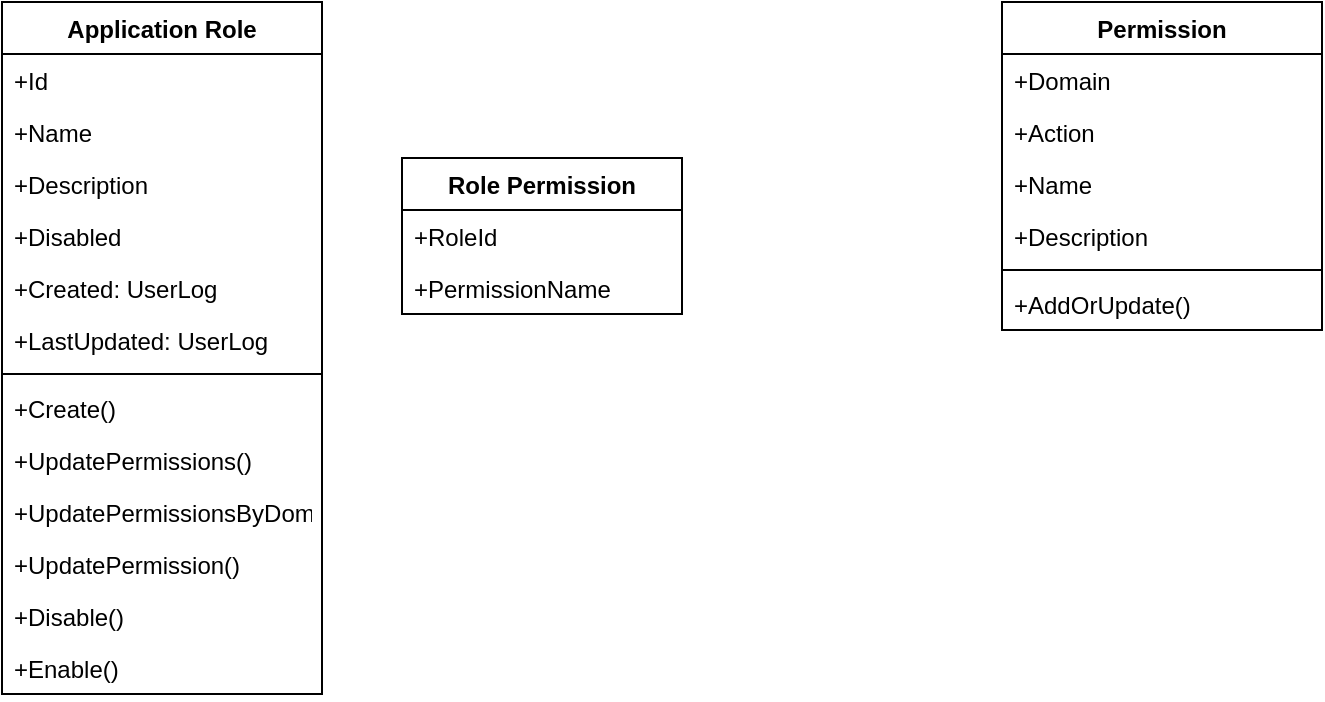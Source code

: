 <mxfile version="18.1.3" type="github">
  <diagram id="rJGMSJO-G2aYCOK9eQ6l" name="Page-1">
    <mxGraphModel dx="1422" dy="834" grid="1" gridSize="10" guides="1" tooltips="1" connect="1" arrows="1" fold="1" page="1" pageScale="1" pageWidth="850" pageHeight="1100" math="0" shadow="0">
      <root>
        <mxCell id="0" />
        <mxCell id="1" parent="0" />
        <mxCell id="6kbjrJlQ1d1qlkAxv2Zj-1" value="Application Role" style="swimlane;fontStyle=1;align=center;verticalAlign=top;childLayout=stackLayout;horizontal=1;startSize=26;horizontalStack=0;resizeParent=1;resizeParentMax=0;resizeLast=0;collapsible=1;marginBottom=0;" vertex="1" parent="1">
          <mxGeometry x="120" y="110" width="160" height="346" as="geometry" />
        </mxCell>
        <mxCell id="6kbjrJlQ1d1qlkAxv2Zj-2" value="+Id" style="text;strokeColor=none;fillColor=none;align=left;verticalAlign=top;spacingLeft=4;spacingRight=4;overflow=hidden;rotatable=0;points=[[0,0.5],[1,0.5]];portConstraint=eastwest;" vertex="1" parent="6kbjrJlQ1d1qlkAxv2Zj-1">
          <mxGeometry y="26" width="160" height="26" as="geometry" />
        </mxCell>
        <mxCell id="6kbjrJlQ1d1qlkAxv2Zj-14" value="+Name" style="text;strokeColor=none;fillColor=none;align=left;verticalAlign=top;spacingLeft=4;spacingRight=4;overflow=hidden;rotatable=0;points=[[0,0.5],[1,0.5]];portConstraint=eastwest;" vertex="1" parent="6kbjrJlQ1d1qlkAxv2Zj-1">
          <mxGeometry y="52" width="160" height="26" as="geometry" />
        </mxCell>
        <mxCell id="6kbjrJlQ1d1qlkAxv2Zj-13" value="+Description" style="text;strokeColor=none;fillColor=none;align=left;verticalAlign=top;spacingLeft=4;spacingRight=4;overflow=hidden;rotatable=0;points=[[0,0.5],[1,0.5]];portConstraint=eastwest;" vertex="1" parent="6kbjrJlQ1d1qlkAxv2Zj-1">
          <mxGeometry y="78" width="160" height="26" as="geometry" />
        </mxCell>
        <mxCell id="6kbjrJlQ1d1qlkAxv2Zj-12" value="+Disabled" style="text;strokeColor=none;fillColor=none;align=left;verticalAlign=top;spacingLeft=4;spacingRight=4;overflow=hidden;rotatable=0;points=[[0,0.5],[1,0.5]];portConstraint=eastwest;" vertex="1" parent="6kbjrJlQ1d1qlkAxv2Zj-1">
          <mxGeometry y="104" width="160" height="26" as="geometry" />
        </mxCell>
        <mxCell id="6kbjrJlQ1d1qlkAxv2Zj-23" value="+Created: UserLog" style="text;strokeColor=none;fillColor=none;align=left;verticalAlign=top;spacingLeft=4;spacingRight=4;overflow=hidden;rotatable=0;points=[[0,0.5],[1,0.5]];portConstraint=eastwest;" vertex="1" parent="6kbjrJlQ1d1qlkAxv2Zj-1">
          <mxGeometry y="130" width="160" height="26" as="geometry" />
        </mxCell>
        <mxCell id="6kbjrJlQ1d1qlkAxv2Zj-24" value="+LastUpdated: UserLog" style="text;strokeColor=none;fillColor=none;align=left;verticalAlign=top;spacingLeft=4;spacingRight=4;overflow=hidden;rotatable=0;points=[[0,0.5],[1,0.5]];portConstraint=eastwest;" vertex="1" parent="6kbjrJlQ1d1qlkAxv2Zj-1">
          <mxGeometry y="156" width="160" height="26" as="geometry" />
        </mxCell>
        <mxCell id="6kbjrJlQ1d1qlkAxv2Zj-3" value="" style="line;strokeWidth=1;fillColor=none;align=left;verticalAlign=middle;spacingTop=-1;spacingLeft=3;spacingRight=3;rotatable=0;labelPosition=right;points=[];portConstraint=eastwest;" vertex="1" parent="6kbjrJlQ1d1qlkAxv2Zj-1">
          <mxGeometry y="182" width="160" height="8" as="geometry" />
        </mxCell>
        <mxCell id="6kbjrJlQ1d1qlkAxv2Zj-4" value="+Create()" style="text;strokeColor=none;fillColor=none;align=left;verticalAlign=top;spacingLeft=4;spacingRight=4;overflow=hidden;rotatable=0;points=[[0,0.5],[1,0.5]];portConstraint=eastwest;" vertex="1" parent="6kbjrJlQ1d1qlkAxv2Zj-1">
          <mxGeometry y="190" width="160" height="26" as="geometry" />
        </mxCell>
        <mxCell id="6kbjrJlQ1d1qlkAxv2Zj-28" value="+UpdatePermissions()" style="text;strokeColor=none;fillColor=none;align=left;verticalAlign=top;spacingLeft=4;spacingRight=4;overflow=hidden;rotatable=0;points=[[0,0.5],[1,0.5]];portConstraint=eastwest;" vertex="1" parent="6kbjrJlQ1d1qlkAxv2Zj-1">
          <mxGeometry y="216" width="160" height="26" as="geometry" />
        </mxCell>
        <mxCell id="6kbjrJlQ1d1qlkAxv2Zj-27" value="+UpdatePermissionsByDomain" style="text;strokeColor=none;fillColor=none;align=left;verticalAlign=top;spacingLeft=4;spacingRight=4;overflow=hidden;rotatable=0;points=[[0,0.5],[1,0.5]];portConstraint=eastwest;" vertex="1" parent="6kbjrJlQ1d1qlkAxv2Zj-1">
          <mxGeometry y="242" width="160" height="26" as="geometry" />
        </mxCell>
        <mxCell id="6kbjrJlQ1d1qlkAxv2Zj-29" value="+UpdatePermission()" style="text;strokeColor=none;fillColor=none;align=left;verticalAlign=top;spacingLeft=4;spacingRight=4;overflow=hidden;rotatable=0;points=[[0,0.5],[1,0.5]];portConstraint=eastwest;" vertex="1" parent="6kbjrJlQ1d1qlkAxv2Zj-1">
          <mxGeometry y="268" width="160" height="26" as="geometry" />
        </mxCell>
        <mxCell id="6kbjrJlQ1d1qlkAxv2Zj-26" value="+Disable()" style="text;strokeColor=none;fillColor=none;align=left;verticalAlign=top;spacingLeft=4;spacingRight=4;overflow=hidden;rotatable=0;points=[[0,0.5],[1,0.5]];portConstraint=eastwest;" vertex="1" parent="6kbjrJlQ1d1qlkAxv2Zj-1">
          <mxGeometry y="294" width="160" height="26" as="geometry" />
        </mxCell>
        <mxCell id="6kbjrJlQ1d1qlkAxv2Zj-25" value="+Enable()" style="text;strokeColor=none;fillColor=none;align=left;verticalAlign=top;spacingLeft=4;spacingRight=4;overflow=hidden;rotatable=0;points=[[0,0.5],[1,0.5]];portConstraint=eastwest;" vertex="1" parent="6kbjrJlQ1d1qlkAxv2Zj-1">
          <mxGeometry y="320" width="160" height="26" as="geometry" />
        </mxCell>
        <mxCell id="6kbjrJlQ1d1qlkAxv2Zj-5" value="Permission" style="swimlane;fontStyle=1;align=center;verticalAlign=top;childLayout=stackLayout;horizontal=1;startSize=26;horizontalStack=0;resizeParent=1;resizeParentMax=0;resizeLast=0;collapsible=1;marginBottom=0;" vertex="1" parent="1">
          <mxGeometry x="620" y="110" width="160" height="164" as="geometry" />
        </mxCell>
        <mxCell id="6kbjrJlQ1d1qlkAxv2Zj-6" value="+Domain" style="text;strokeColor=none;fillColor=none;align=left;verticalAlign=top;spacingLeft=4;spacingRight=4;overflow=hidden;rotatable=0;points=[[0,0.5],[1,0.5]];portConstraint=eastwest;" vertex="1" parent="6kbjrJlQ1d1qlkAxv2Zj-5">
          <mxGeometry y="26" width="160" height="26" as="geometry" />
        </mxCell>
        <mxCell id="6kbjrJlQ1d1qlkAxv2Zj-10" value="+Action" style="text;strokeColor=none;fillColor=none;align=left;verticalAlign=top;spacingLeft=4;spacingRight=4;overflow=hidden;rotatable=0;points=[[0,0.5],[1,0.5]];portConstraint=eastwest;" vertex="1" parent="6kbjrJlQ1d1qlkAxv2Zj-5">
          <mxGeometry y="52" width="160" height="26" as="geometry" />
        </mxCell>
        <mxCell id="6kbjrJlQ1d1qlkAxv2Zj-9" value="+Name" style="text;strokeColor=none;fillColor=none;align=left;verticalAlign=top;spacingLeft=4;spacingRight=4;overflow=hidden;rotatable=0;points=[[0,0.5],[1,0.5]];portConstraint=eastwest;" vertex="1" parent="6kbjrJlQ1d1qlkAxv2Zj-5">
          <mxGeometry y="78" width="160" height="26" as="geometry" />
        </mxCell>
        <mxCell id="6kbjrJlQ1d1qlkAxv2Zj-11" value="+Description" style="text;strokeColor=none;fillColor=none;align=left;verticalAlign=top;spacingLeft=4;spacingRight=4;overflow=hidden;rotatable=0;points=[[0,0.5],[1,0.5]];portConstraint=eastwest;" vertex="1" parent="6kbjrJlQ1d1qlkAxv2Zj-5">
          <mxGeometry y="104" width="160" height="26" as="geometry" />
        </mxCell>
        <mxCell id="6kbjrJlQ1d1qlkAxv2Zj-7" value="" style="line;strokeWidth=1;fillColor=none;align=left;verticalAlign=middle;spacingTop=-1;spacingLeft=3;spacingRight=3;rotatable=0;labelPosition=right;points=[];portConstraint=eastwest;" vertex="1" parent="6kbjrJlQ1d1qlkAxv2Zj-5">
          <mxGeometry y="130" width="160" height="8" as="geometry" />
        </mxCell>
        <mxCell id="6kbjrJlQ1d1qlkAxv2Zj-8" value="+AddOrUpdate()" style="text;strokeColor=none;fillColor=none;align=left;verticalAlign=top;spacingLeft=4;spacingRight=4;overflow=hidden;rotatable=0;points=[[0,0.5],[1,0.5]];portConstraint=eastwest;" vertex="1" parent="6kbjrJlQ1d1qlkAxv2Zj-5">
          <mxGeometry y="138" width="160" height="26" as="geometry" />
        </mxCell>
        <mxCell id="6kbjrJlQ1d1qlkAxv2Zj-19" value="Role Permission" style="swimlane;fontStyle=1;childLayout=stackLayout;horizontal=1;startSize=26;fillColor=none;horizontalStack=0;resizeParent=1;resizeParentMax=0;resizeLast=0;collapsible=1;marginBottom=0;" vertex="1" parent="1">
          <mxGeometry x="320" y="188" width="140" height="78" as="geometry" />
        </mxCell>
        <mxCell id="6kbjrJlQ1d1qlkAxv2Zj-20" value="+RoleId" style="text;strokeColor=none;fillColor=none;align=left;verticalAlign=top;spacingLeft=4;spacingRight=4;overflow=hidden;rotatable=0;points=[[0,0.5],[1,0.5]];portConstraint=eastwest;" vertex="1" parent="6kbjrJlQ1d1qlkAxv2Zj-19">
          <mxGeometry y="26" width="140" height="26" as="geometry" />
        </mxCell>
        <mxCell id="6kbjrJlQ1d1qlkAxv2Zj-21" value="+PermissionName" style="text;strokeColor=none;fillColor=none;align=left;verticalAlign=top;spacingLeft=4;spacingRight=4;overflow=hidden;rotatable=0;points=[[0,0.5],[1,0.5]];portConstraint=eastwest;" vertex="1" parent="6kbjrJlQ1d1qlkAxv2Zj-19">
          <mxGeometry y="52" width="140" height="26" as="geometry" />
        </mxCell>
      </root>
    </mxGraphModel>
  </diagram>
</mxfile>
